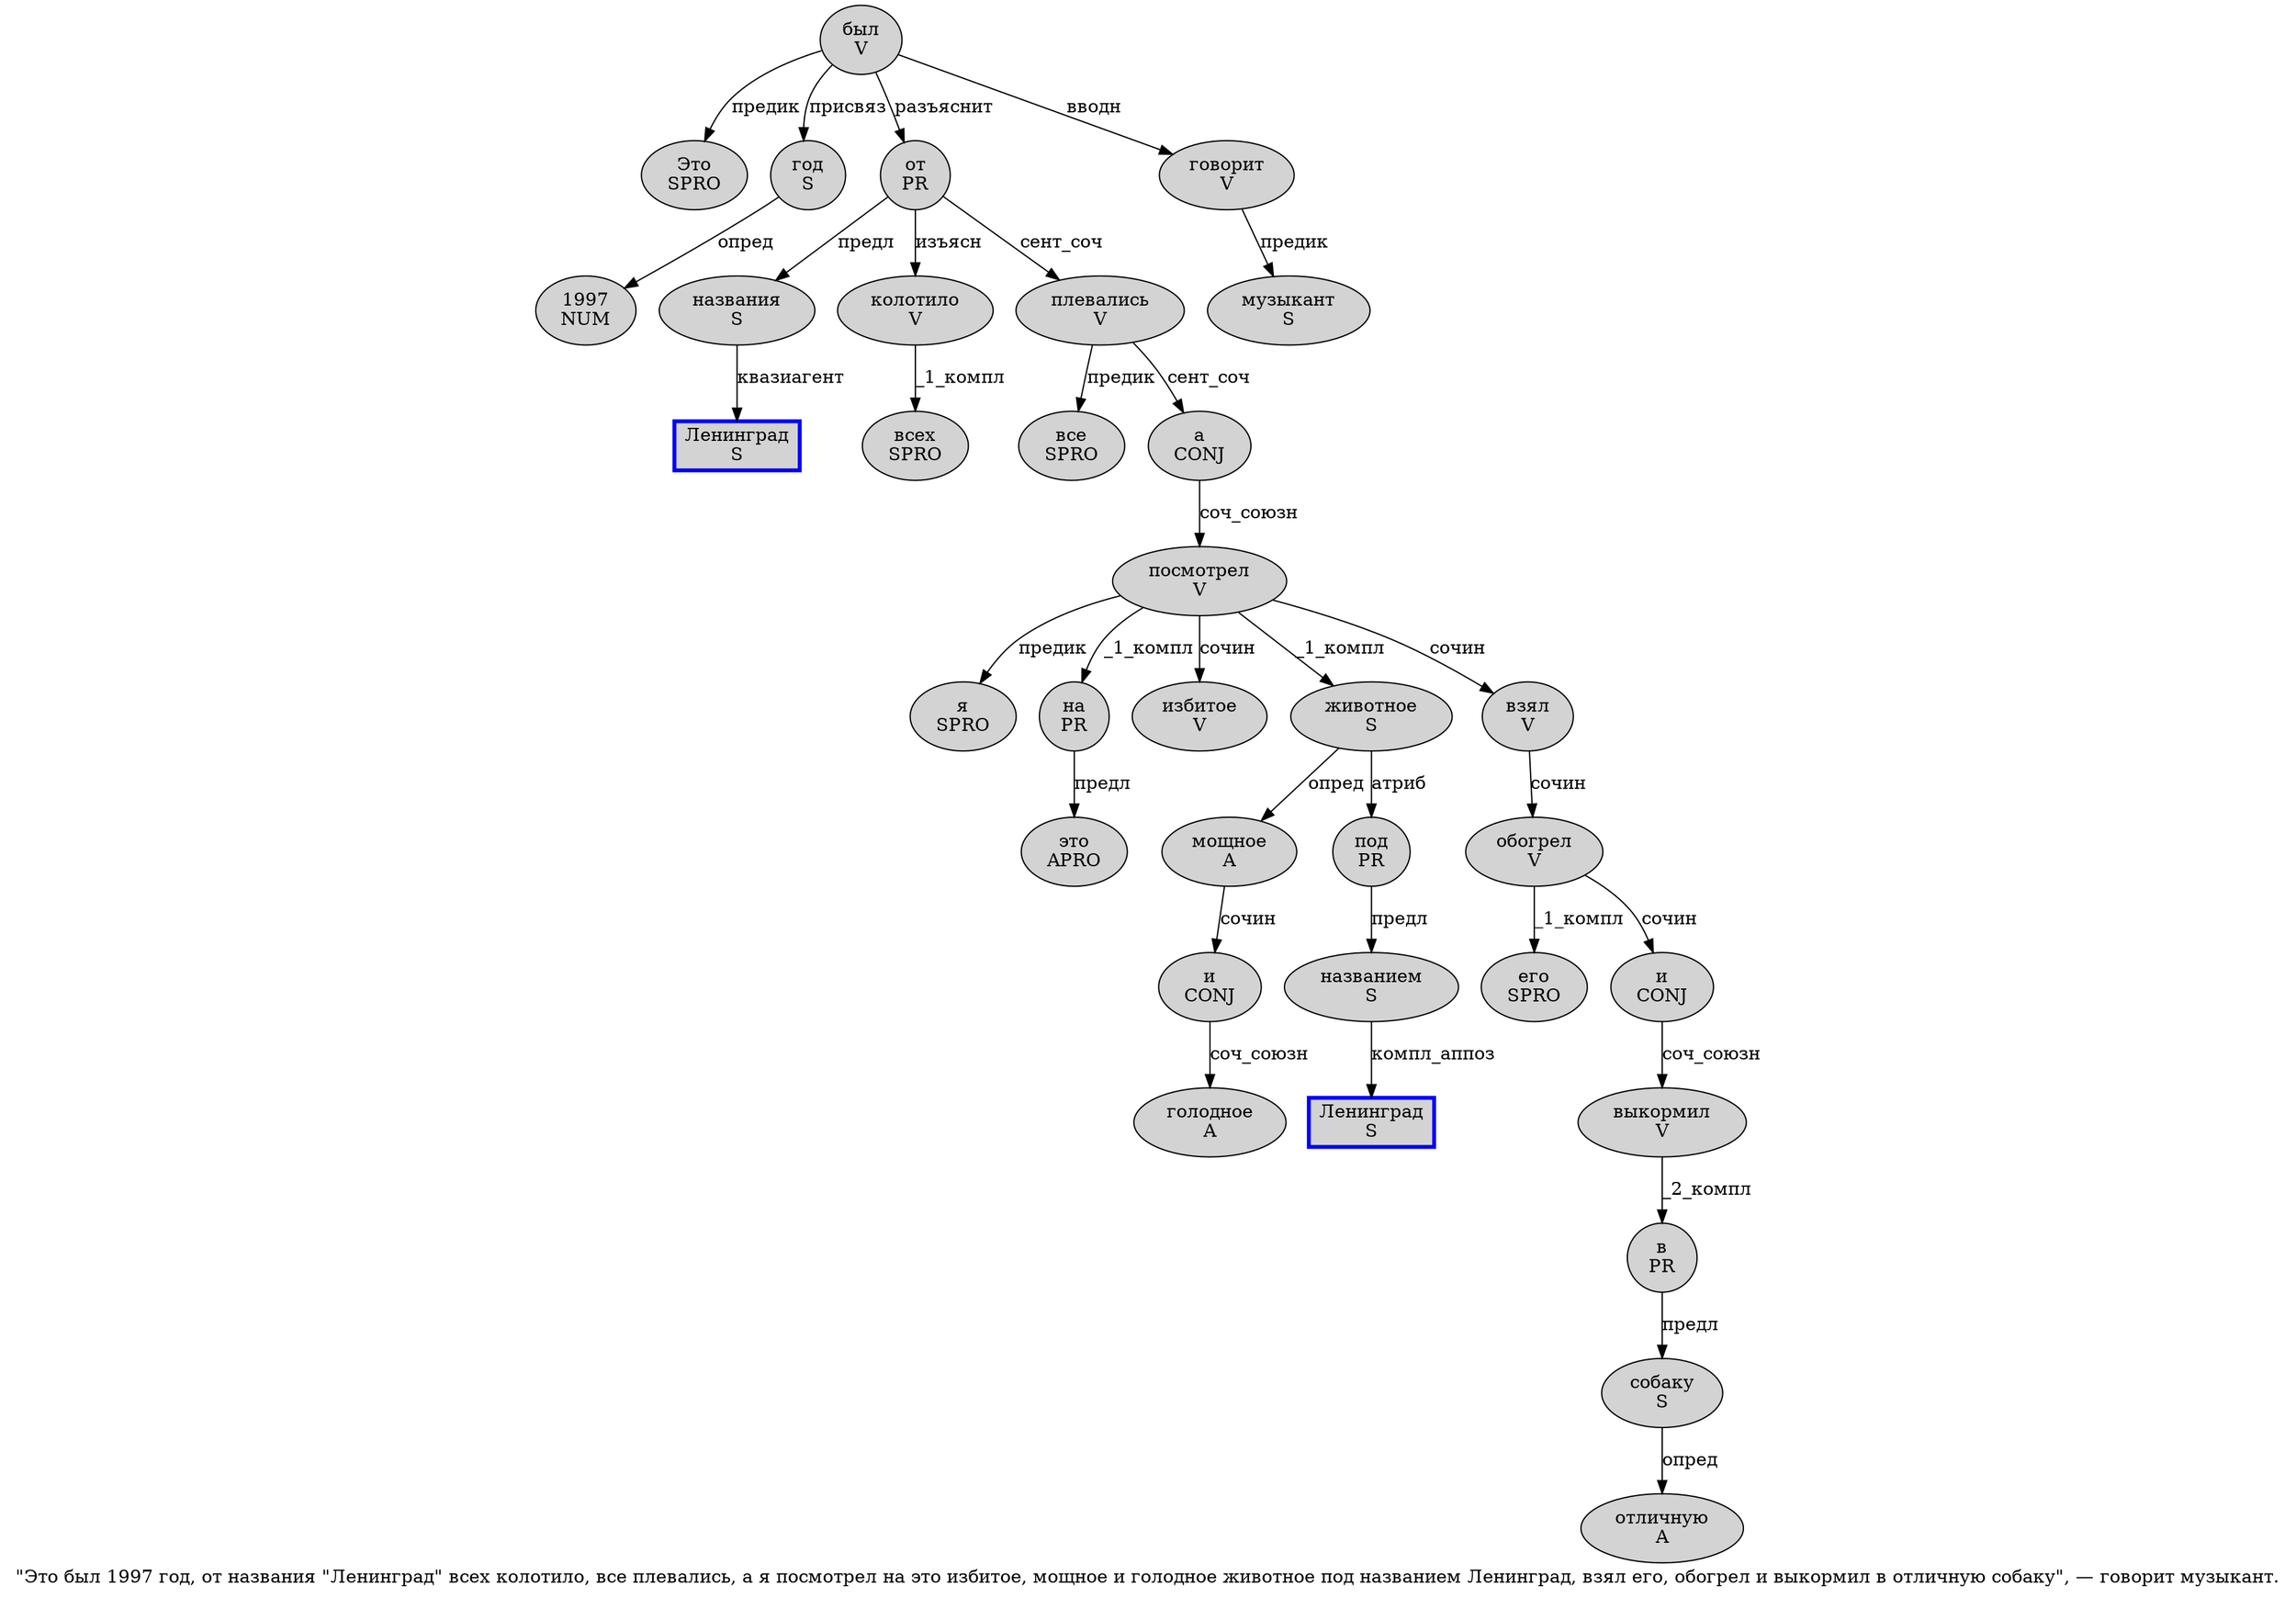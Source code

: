 digraph SENTENCE_1335 {
	graph [label="\"Это был 1997 год, от названия \"Ленинград\" всех колотило, все плевались, а я посмотрел на это избитое, мощное и голодное животное под названием Ленинград, взял его, обогрел и выкормил в отличную собаку\", — говорит музыкант."]
	node [style=filled]
		1 [label="Это
SPRO" color="" fillcolor=lightgray penwidth=1 shape=ellipse]
		2 [label="был
V" color="" fillcolor=lightgray penwidth=1 shape=ellipse]
		3 [label="1997
NUM" color="" fillcolor=lightgray penwidth=1 shape=ellipse]
		4 [label="год
S" color="" fillcolor=lightgray penwidth=1 shape=ellipse]
		6 [label="от
PR" color="" fillcolor=lightgray penwidth=1 shape=ellipse]
		7 [label="названия
S" color="" fillcolor=lightgray penwidth=1 shape=ellipse]
		9 [label="Ленинград
S" color=blue fillcolor=lightgray penwidth=3 shape=box]
		11 [label="всех
SPRO" color="" fillcolor=lightgray penwidth=1 shape=ellipse]
		12 [label="колотило
V" color="" fillcolor=lightgray penwidth=1 shape=ellipse]
		14 [label="все
SPRO" color="" fillcolor=lightgray penwidth=1 shape=ellipse]
		15 [label="плевались
V" color="" fillcolor=lightgray penwidth=1 shape=ellipse]
		17 [label="а
CONJ" color="" fillcolor=lightgray penwidth=1 shape=ellipse]
		18 [label="я
SPRO" color="" fillcolor=lightgray penwidth=1 shape=ellipse]
		19 [label="посмотрел
V" color="" fillcolor=lightgray penwidth=1 shape=ellipse]
		20 [label="на
PR" color="" fillcolor=lightgray penwidth=1 shape=ellipse]
		21 [label="это
APRO" color="" fillcolor=lightgray penwidth=1 shape=ellipse]
		22 [label="избитое
V" color="" fillcolor=lightgray penwidth=1 shape=ellipse]
		24 [label="мощное
A" color="" fillcolor=lightgray penwidth=1 shape=ellipse]
		25 [label="и
CONJ" color="" fillcolor=lightgray penwidth=1 shape=ellipse]
		26 [label="голодное
A" color="" fillcolor=lightgray penwidth=1 shape=ellipse]
		27 [label="животное
S" color="" fillcolor=lightgray penwidth=1 shape=ellipse]
		28 [label="под
PR" color="" fillcolor=lightgray penwidth=1 shape=ellipse]
		29 [label="названием
S" color="" fillcolor=lightgray penwidth=1 shape=ellipse]
		30 [label="Ленинград
S" color=blue fillcolor=lightgray penwidth=3 shape=box]
		32 [label="взял
V" color="" fillcolor=lightgray penwidth=1 shape=ellipse]
		33 [label="его
SPRO" color="" fillcolor=lightgray penwidth=1 shape=ellipse]
		35 [label="обогрел
V" color="" fillcolor=lightgray penwidth=1 shape=ellipse]
		36 [label="и
CONJ" color="" fillcolor=lightgray penwidth=1 shape=ellipse]
		37 [label="выкормил
V" color="" fillcolor=lightgray penwidth=1 shape=ellipse]
		38 [label="в
PR" color="" fillcolor=lightgray penwidth=1 shape=ellipse]
		39 [label="отличную
A" color="" fillcolor=lightgray penwidth=1 shape=ellipse]
		40 [label="собаку
S" color="" fillcolor=lightgray penwidth=1 shape=ellipse]
		44 [label="говорит
V" color="" fillcolor=lightgray penwidth=1 shape=ellipse]
		45 [label="музыкант
S" color="" fillcolor=lightgray penwidth=1 shape=ellipse]
			40 -> 39 [label="опред"]
			38 -> 40 [label="предл"]
			24 -> 25 [label="сочин"]
			12 -> 11 [label="_1_компл"]
			25 -> 26 [label="соч_союзн"]
			35 -> 33 [label="_1_компл"]
			35 -> 36 [label="сочин"]
			32 -> 35 [label="сочин"]
			27 -> 24 [label="опред"]
			27 -> 28 [label="атриб"]
			4 -> 3 [label="опред"]
			19 -> 18 [label="предик"]
			19 -> 20 [label="_1_компл"]
			19 -> 22 [label="сочин"]
			19 -> 27 [label="_1_компл"]
			19 -> 32 [label="сочин"]
			36 -> 37 [label="соч_союзн"]
			15 -> 14 [label="предик"]
			15 -> 17 [label="сент_соч"]
			2 -> 1 [label="предик"]
			2 -> 4 [label="присвяз"]
			2 -> 6 [label="разъяснит"]
			2 -> 44 [label="вводн"]
			20 -> 21 [label="предл"]
			29 -> 30 [label="компл_аппоз"]
			37 -> 38 [label="_2_компл"]
			17 -> 19 [label="соч_союзн"]
			6 -> 7 [label="предл"]
			6 -> 12 [label="изъясн"]
			6 -> 15 [label="сент_соч"]
			7 -> 9 [label="квазиагент"]
			44 -> 45 [label="предик"]
			28 -> 29 [label="предл"]
}